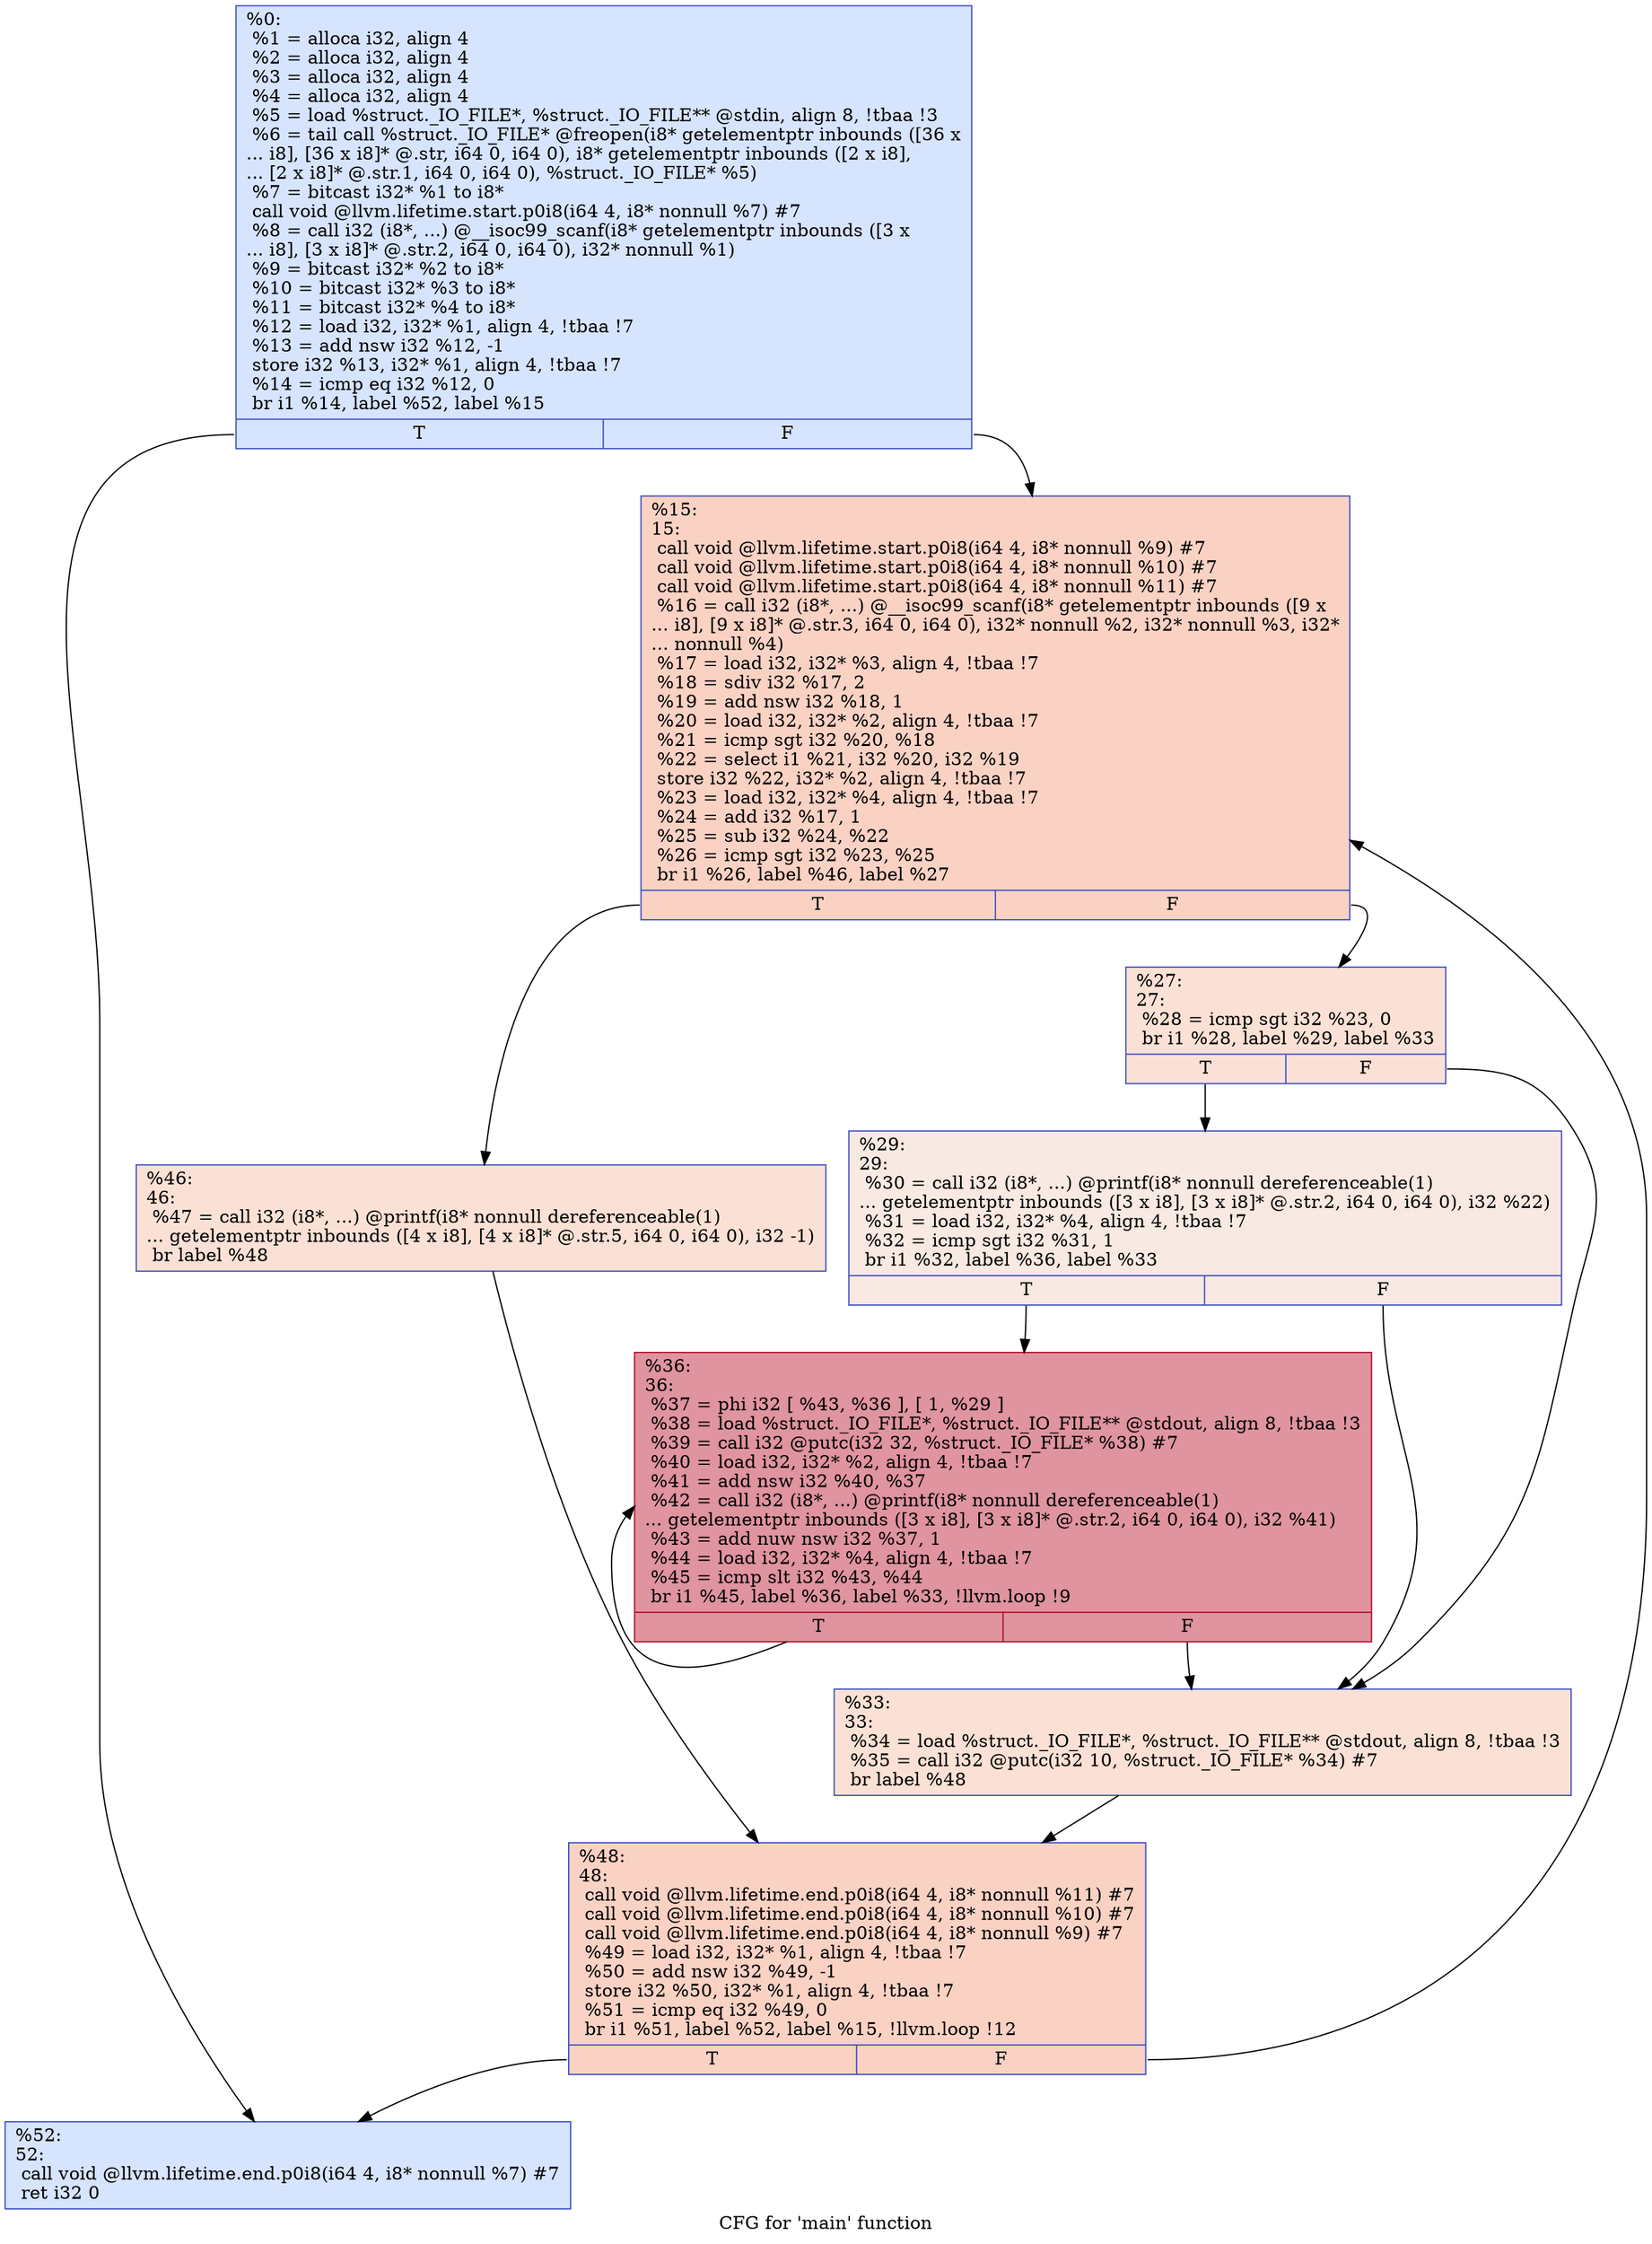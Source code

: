 digraph "CFG for 'main' function" {
	label="CFG for 'main' function";

	Node0x565256b8e230 [shape=record,color="#3d50c3ff", style=filled, fillcolor="#a5c3fe70",label="{%0:\l  %1 = alloca i32, align 4\l  %2 = alloca i32, align 4\l  %3 = alloca i32, align 4\l  %4 = alloca i32, align 4\l  %5 = load %struct._IO_FILE*, %struct._IO_FILE** @stdin, align 8, !tbaa !3\l  %6 = tail call %struct._IO_FILE* @freopen(i8* getelementptr inbounds ([36 x\l... i8], [36 x i8]* @.str, i64 0, i64 0), i8* getelementptr inbounds ([2 x i8],\l... [2 x i8]* @.str.1, i64 0, i64 0), %struct._IO_FILE* %5)\l  %7 = bitcast i32* %1 to i8*\l  call void @llvm.lifetime.start.p0i8(i64 4, i8* nonnull %7) #7\l  %8 = call i32 (i8*, ...) @__isoc99_scanf(i8* getelementptr inbounds ([3 x\l... i8], [3 x i8]* @.str.2, i64 0, i64 0), i32* nonnull %1)\l  %9 = bitcast i32* %2 to i8*\l  %10 = bitcast i32* %3 to i8*\l  %11 = bitcast i32* %4 to i8*\l  %12 = load i32, i32* %1, align 4, !tbaa !7\l  %13 = add nsw i32 %12, -1\l  store i32 %13, i32* %1, align 4, !tbaa !7\l  %14 = icmp eq i32 %12, 0\l  br i1 %14, label %52, label %15\l|{<s0>T|<s1>F}}"];
	Node0x565256b8e230:s0 -> Node0x565256b8e500;
	Node0x565256b8e230:s1 -> Node0x565256b90720;
	Node0x565256b90720 [shape=record,color="#3d50c3ff", style=filled, fillcolor="#f4987a70",label="{%15:\l15:                                               \l  call void @llvm.lifetime.start.p0i8(i64 4, i8* nonnull %9) #7\l  call void @llvm.lifetime.start.p0i8(i64 4, i8* nonnull %10) #7\l  call void @llvm.lifetime.start.p0i8(i64 4, i8* nonnull %11) #7\l  %16 = call i32 (i8*, ...) @__isoc99_scanf(i8* getelementptr inbounds ([9 x\l... i8], [9 x i8]* @.str.3, i64 0, i64 0), i32* nonnull %2, i32* nonnull %3, i32*\l... nonnull %4)\l  %17 = load i32, i32* %3, align 4, !tbaa !7\l  %18 = sdiv i32 %17, 2\l  %19 = add nsw i32 %18, 1\l  %20 = load i32, i32* %2, align 4, !tbaa !7\l  %21 = icmp sgt i32 %20, %18\l  %22 = select i1 %21, i32 %20, i32 %19\l  store i32 %22, i32* %2, align 4, !tbaa !7\l  %23 = load i32, i32* %4, align 4, !tbaa !7\l  %24 = add i32 %17, 1\l  %25 = sub i32 %24, %22\l  %26 = icmp sgt i32 %23, %25\l  br i1 %26, label %46, label %27\l|{<s0>T|<s1>F}}"];
	Node0x565256b90720:s0 -> Node0x565256b913b0;
	Node0x565256b90720:s1 -> Node0x565256b91400;
	Node0x565256b91400 [shape=record,color="#3d50c3ff", style=filled, fillcolor="#f7bca170",label="{%27:\l27:                                               \l  %28 = icmp sgt i32 %23, 0\l  br i1 %28, label %29, label %33\l|{<s0>T|<s1>F}}"];
	Node0x565256b91400:s0 -> Node0x565256b915d0;
	Node0x565256b91400:s1 -> Node0x565256b91620;
	Node0x565256b915d0 [shape=record,color="#3d50c3ff", style=filled, fillcolor="#efcebd70",label="{%29:\l29:                                               \l  %30 = call i32 (i8*, ...) @printf(i8* nonnull dereferenceable(1)\l... getelementptr inbounds ([3 x i8], [3 x i8]* @.str.2, i64 0, i64 0), i32 %22)\l  %31 = load i32, i32* %4, align 4, !tbaa !7\l  %32 = icmp sgt i32 %31, 1\l  br i1 %32, label %36, label %33\l|{<s0>T|<s1>F}}"];
	Node0x565256b915d0:s0 -> Node0x565256b91cc0;
	Node0x565256b915d0:s1 -> Node0x565256b91620;
	Node0x565256b91620 [shape=record,color="#3d50c3ff", style=filled, fillcolor="#f7bca170",label="{%33:\l33:                                               \l  %34 = load %struct._IO_FILE*, %struct._IO_FILE** @stdout, align 8, !tbaa !3\l  %35 = call i32 @putc(i32 10, %struct._IO_FILE* %34) #7\l  br label %48\l}"];
	Node0x565256b91620 -> Node0x565256b926c0;
	Node0x565256b91cc0 [shape=record,color="#b70d28ff", style=filled, fillcolor="#b70d2870",label="{%36:\l36:                                               \l  %37 = phi i32 [ %43, %36 ], [ 1, %29 ]\l  %38 = load %struct._IO_FILE*, %struct._IO_FILE** @stdout, align 8, !tbaa !3\l  %39 = call i32 @putc(i32 32, %struct._IO_FILE* %38) #7\l  %40 = load i32, i32* %2, align 4, !tbaa !7\l  %41 = add nsw i32 %40, %37\l  %42 = call i32 (i8*, ...) @printf(i8* nonnull dereferenceable(1)\l... getelementptr inbounds ([3 x i8], [3 x i8]* @.str.2, i64 0, i64 0), i32 %41)\l  %43 = add nuw nsw i32 %37, 1\l  %44 = load i32, i32* %4, align 4, !tbaa !7\l  %45 = icmp slt i32 %43, %44\l  br i1 %45, label %36, label %33, !llvm.loop !9\l|{<s0>T|<s1>F}}"];
	Node0x565256b91cc0:s0 -> Node0x565256b91cc0;
	Node0x565256b91cc0:s1 -> Node0x565256b91620;
	Node0x565256b913b0 [shape=record,color="#3d50c3ff", style=filled, fillcolor="#f7bca170",label="{%46:\l46:                                               \l  %47 = call i32 (i8*, ...) @printf(i8* nonnull dereferenceable(1)\l... getelementptr inbounds ([4 x i8], [4 x i8]* @.str.5, i64 0, i64 0), i32 -1)\l  br label %48\l}"];
	Node0x565256b913b0 -> Node0x565256b926c0;
	Node0x565256b926c0 [shape=record,color="#3d50c3ff", style=filled, fillcolor="#f4987a70",label="{%48:\l48:                                               \l  call void @llvm.lifetime.end.p0i8(i64 4, i8* nonnull %11) #7\l  call void @llvm.lifetime.end.p0i8(i64 4, i8* nonnull %10) #7\l  call void @llvm.lifetime.end.p0i8(i64 4, i8* nonnull %9) #7\l  %49 = load i32, i32* %1, align 4, !tbaa !7\l  %50 = add nsw i32 %49, -1\l  store i32 %50, i32* %1, align 4, !tbaa !7\l  %51 = icmp eq i32 %49, 0\l  br i1 %51, label %52, label %15, !llvm.loop !12\l|{<s0>T|<s1>F}}"];
	Node0x565256b926c0:s0 -> Node0x565256b8e500;
	Node0x565256b926c0:s1 -> Node0x565256b90720;
	Node0x565256b8e500 [shape=record,color="#3d50c3ff", style=filled, fillcolor="#a5c3fe70",label="{%52:\l52:                                               \l  call void @llvm.lifetime.end.p0i8(i64 4, i8* nonnull %7) #7\l  ret i32 0\l}"];
}
